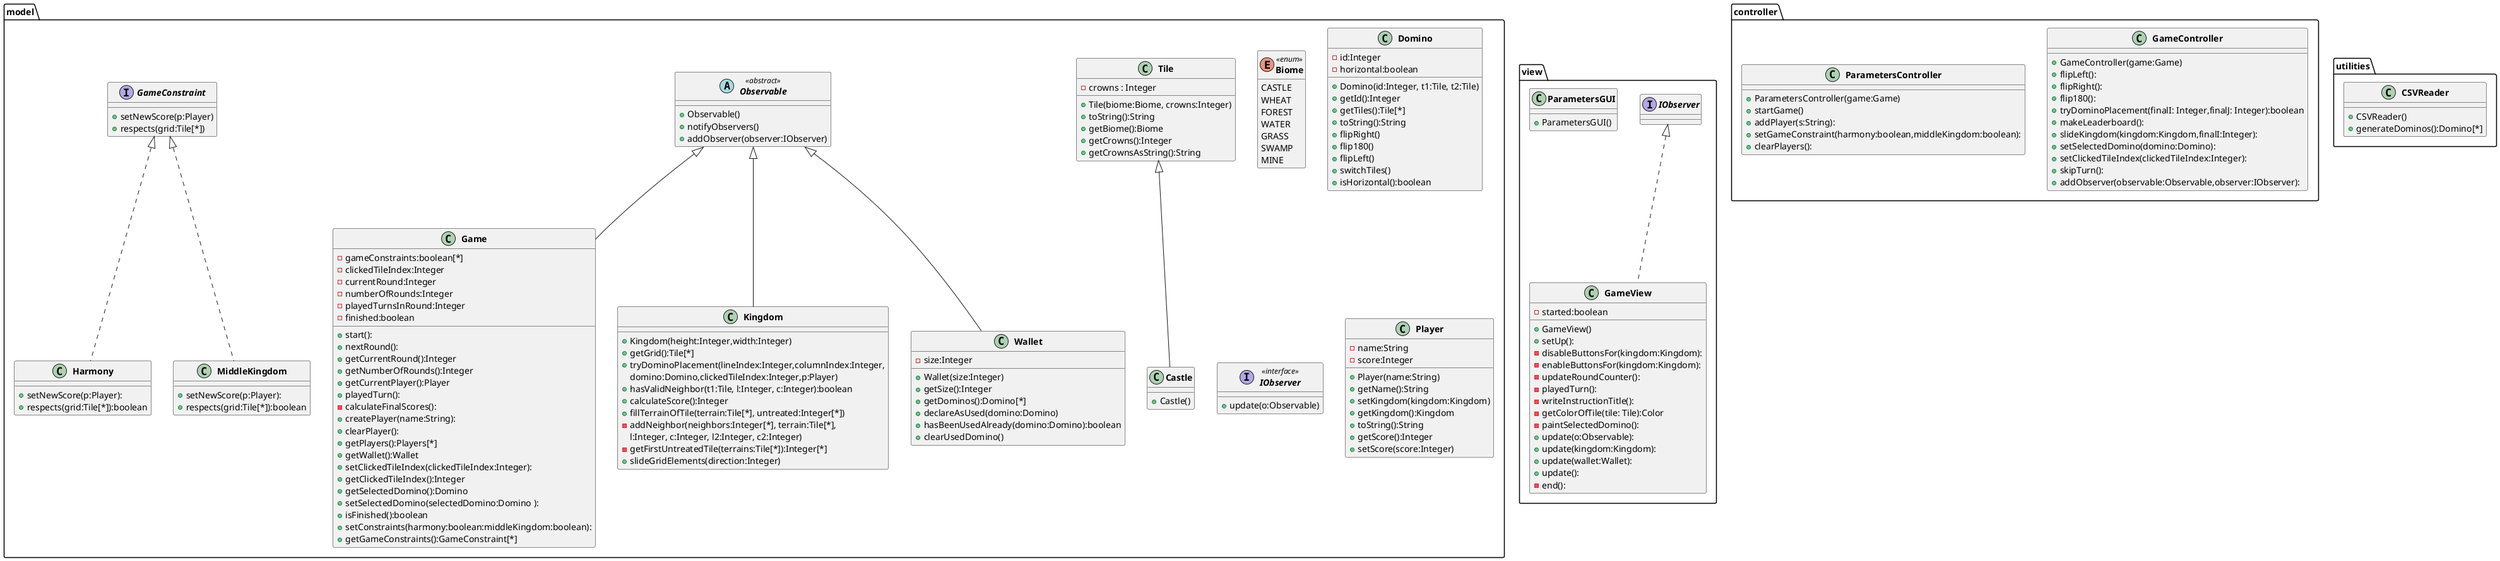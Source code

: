 @startuml
'https://plantuml.com/class-diagram

skinparam classFontStyle Bold
hide enum methods

package view
{
    class GameView implements IObserver
    {
        -started:boolean
        +GameView()
        +setUp():
        -disableButtonsFor(kingdom:Kingdom):
        -enableButtonsFor(kingdom:Kingdom):
        -updateRoundCounter():
        -playedTurn():
        -writeInstructionTitle():
        -getColorOfTile(tile: Tile):Color
        -paintSelectedDomino():
        +update(o:Observable):
        +update(kingdom:Kingdom):
        +update(wallet:Wallet):
        +update():
        -end():
    }

    class ParametersGUI
    {
        +ParametersGUI()
    }
}

package model
{
    enum Biome <<enum>>
    {
        CASTLE
        WHEAT
        FOREST
        WATER
        GRASS
        SWAMP
        MINE
        +parse()
    }

    class Castle extends Tile
    {
        +Castle()
    }

    class Domino
    {
        -id:Integer
        -horizontal:boolean
        +Domino(id:Integer, t1:Tile, t2:Tile)
        +getId():Integer
        +getTiles():Tile[*]
        +toString():String
        +flipRight()
        +flip180()
        +flipLeft()
        +switchTiles()
        +isHorizontal():boolean
    }
    class Game extends Observable
    {
        -gameConstraints:boolean[*]
        -clickedTileIndex:Integer
        -currentRound:Integer
        -numberOfRounds:Integer
        -playedTurnsInRound:Integer
        -finished:boolean
        +start():
        +nextRound():
        +getCurrentRound():Integer
        +getNumberOfRounds():Integer
        +getCurrentPlayer():Player
        +playedTurn():
        -calculateFinalScores():
        +createPlayer(name:String):
        +clearPlayer():
        +getPlayers():Players[*]
        +getWallet():Wallet
        +setClickedTileIndex(clickedTileIndex:Integer):
        +getClickedTileIndex():Integer
        +getSelectedDomino():Domino
        +setSelectedDomino(selectedDomino:Domino ):
        +isFinished():boolean
        +setConstraints(harmony:boolean:middleKingdom:boolean):
        +getGameConstraints():GameConstraint[*]


    }
    interface GameConstraint
    {
       +setNewScore(p:Player)
       +respects(grid:Tile[*])
    }

    class Harmony implements GameConstraint
    {
            +setNewScore(p:Player):
            +respects(grid:Tile[*]):boolean
    }

    interface IObserver <<interface>>
        {
            +update(o:Observable)
        }

    class Kingdom extends Observable
    {
        +Kingdom(height:Integer,width:Integer)
        +getGrid():Tile[*]
        +tryDominoPlacement(lineIndex:Integer,columnIndex:Integer,
        domino:Domino,clickedTileIndex:Integer,p:Player)
        +hasValidNeighbor(t1:Tile, l:Integer, c:Integer):boolean
        +calculateScore():Integer
        +fillTerrainOfTile(terrain:Tile[*], untreated:Integer[*])
        -addNeighbor(neighbors:Integer[*], terrain:Tile[*],
        l:Integer, c:Integer, l2:Integer, c2:Integer)
        -getFirstUntreatedTile(terrains:Tile[*]):Integer[*]
        +slideGridElements(direction:Integer)
    }

    class MiddleKingdom implements GameConstraint
    {
        +setNewScore(p:Player):
        +respects(grid:Tile[*]):boolean
    }

    abstract class Observable <<abstract>>
        {
            +Observable()
            +notifyObservers()
            +addObserver(observer:IObserver)
        }

    class Player
    {
        -name:String
        -score:Integer
        +Player(name:String)
        +getName():String
        +setKingdom(kingdom:Kingdom)
        +getKingdom():Kingdom
        +toString():String
        +getScore():Integer
        +setScore(score:Integer)
    }

    class Tile
    {
        - crowns : Integer
        +Tile(biome:Biome, crowns:Integer)
        +toString():String
        +getBiome():Biome
        +getCrowns():Integer
        +getCrownsAsString():String
    }

    class Wallet extends Observable
    {
        -size:Integer
        +Wallet(size:Integer)
        +getSize():Integer
        +getDominos():Domino[*]
        +declareAsUsed(domino:Domino)
        +hasBeenUsedAlready(domino:Domino):boolean
        +clearUsedDomino()
    }
}

package controller
{
    class GameController
    {
        +GameController(game:Game)
        +flipLeft():
        +flipRight():
        +flip180():
        +tryDominoPlacement(finalI: Integer,finalJ: Integer):boolean
        + makeLeaderboard():
        +slideKingdom(kingdom:Kingdom,finalI:Integer):
        +setSelectedDomino(domino:Domino):
        +setClickedTileIndex(clickedTileIndex:Integer):
        +skipTurn():
        +addObserver(observable:Observable,observer:IObserver):
    }

    class ParametersController
    {
        +ParametersController(game:Game)
        +startGame()
        +addPlayer(s:String):
        +setGameConstraint(harmony:boolean,middleKingdom:boolean):
        +clearPlayers():
    }


}
package utilities
{
 class CSVReader
    {
        +CSVReader()
        +generateDominos():Domino[*]
    }
}

'Domino *--> "2" Tile : > tiles[*]
'Game *--> "12..48" Domino :  >  deck[*]
'Game *--> "2..4" Player :  >  players[*]
'Game *--> "2..4" Player : > newOrder[*]
'Game *--> "1" Board : > board
'Game *--> "1" Wallet :  >  wallet
'Game ..> IObserver : <<use>>
'Kingdom *--> Tile :  >  grid[*]
'ParametersGUI *--> "2..4" Player:  >  players[*]
'Player o--> "1"Kingdom :   kingdom
'Tile *--> "1" Biome :  >  biome
'Wallet *--> "3..4" Domino :  >  dominos[*]
'Board o--> "0..1" Domino :  > selectedDomino
'App  .> Game : <<use>>
'Game .> CSVReader : <<use>>
'Game ..> ParametersGUI : <<use>>
'Player o--> "1" Domino : > lastPlayedDomino
'Wallet *--> "0..4" Domino : > used[*]
'Kingdom ..> "1" Castle : <<use>>
'Observable o-up-> IObserver : > observers[*]
'KingdomObserver ..> Board : <<use>>
'KingdomObserver ..> Player : <<use>>
'WalletObserver ..> Wallet : <<use>>
'WalletObserver ..> Board : <<use>>

@enduml